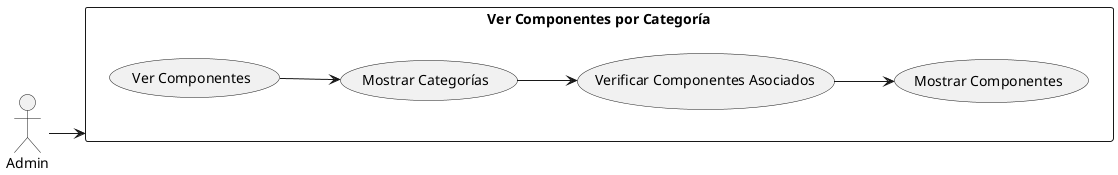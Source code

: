 @startuml R03.1

left to right direction

actor Admin as "Admin"

Admin --> (Ver Componentes por Categoría)

rectangle "Ver Componentes por Categoría" {
    (Ver Componentes) --> (Mostrar Categorías)
    (Mostrar Categorías) --> (Verificar Componentes Asociados)
    (Verificar Componentes Asociados) --> (Mostrar Componentes)
}

@enduml
